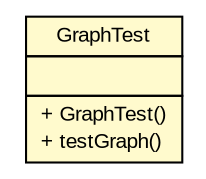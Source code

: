 #!/usr/local/bin/dot
#
# Class diagram 
# Generated by UmlGraph version 4.6 (http://www.spinellis.gr/sw/umlgraph)
#

digraph G {
	edge [fontname="arial",fontsize=10,labelfontname="arial",labelfontsize=10];
	node [fontname="arial",fontsize=10,shape=plaintext];
	// org.isa2rdf.cli.GraphTest
	c3 [label=<<table border="0" cellborder="1" cellspacing="0" cellpadding="2" port="p" bgcolor="lemonChiffon" href="./GraphTest.html">
		<tr><td><table border="0" cellspacing="0" cellpadding="1">
			<tr><td> GraphTest </td></tr>
		</table></td></tr>
		<tr><td><table border="0" cellspacing="0" cellpadding="1">
			<tr><td align="left">  </td></tr>
		</table></td></tr>
		<tr><td><table border="0" cellspacing="0" cellpadding="1">
			<tr><td align="left"> + GraphTest() </td></tr>
			<tr><td align="left"> + testGraph() </td></tr>
		</table></td></tr>
		</table>>, fontname="arial", fontcolor="black", fontsize=10.0];
}

